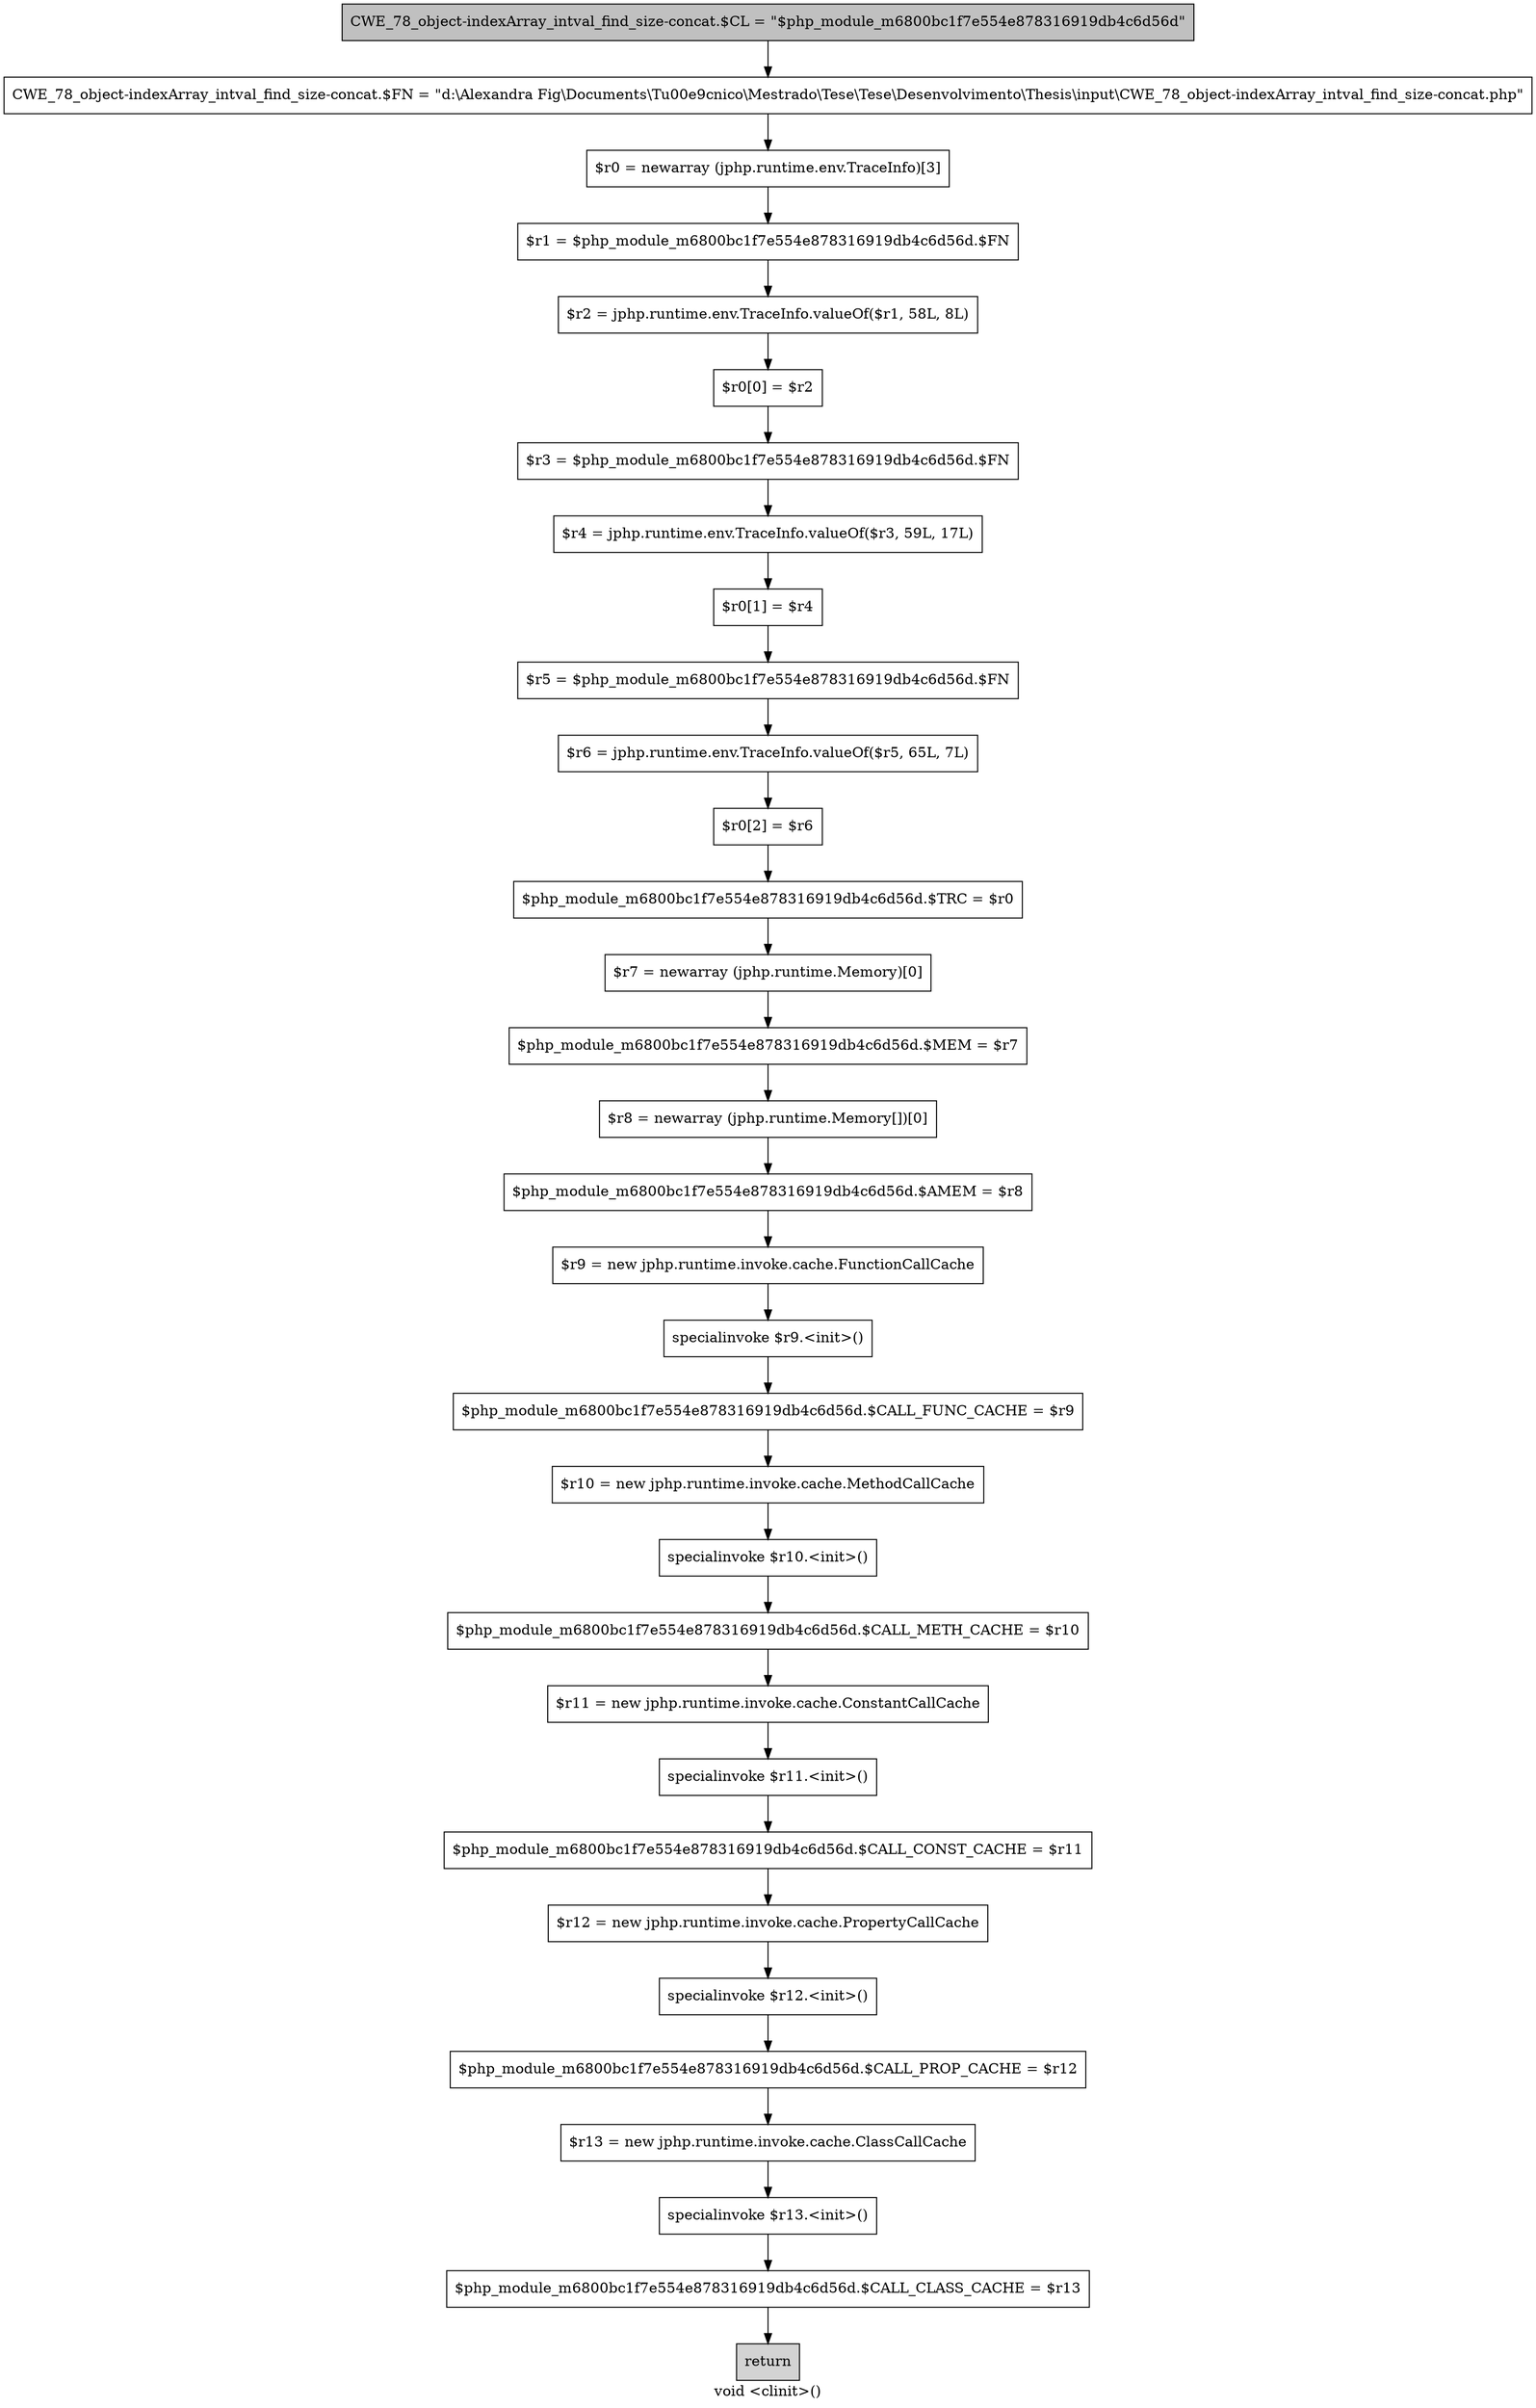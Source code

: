 digraph "void <clinit>()" {
    label="void <clinit>()";
    node [shape=box];
    "0" [style=filled,fillcolor=gray,label="CWE_78_object-indexArray_intval_find_size-concat.$CL = \"$php_module_m6800bc1f7e554e878316919db4c6d56d\"",];
    "1" [label="CWE_78_object-indexArray_intval_find_size-concat.$FN = \"d:\\Alexandra Fig\\Documents\\T\u00e9cnico\\Mestrado\\Tese\\Tese\\Desenvolvimento\\Thesis\\input\\CWE_78_object-indexArray_intval_find_size-concat.php\"",];
    "0"->"1";
    "2" [label="$r0 = newarray (jphp.runtime.env.TraceInfo)[3]",];
    "1"->"2";
    "3" [label="$r1 = $php_module_m6800bc1f7e554e878316919db4c6d56d.$FN",];
    "2"->"3";
    "4" [label="$r2 = jphp.runtime.env.TraceInfo.valueOf($r1, 58L, 8L)",];
    "3"->"4";
    "5" [label="$r0[0] = $r2",];
    "4"->"5";
    "6" [label="$r3 = $php_module_m6800bc1f7e554e878316919db4c6d56d.$FN",];
    "5"->"6";
    "7" [label="$r4 = jphp.runtime.env.TraceInfo.valueOf($r3, 59L, 17L)",];
    "6"->"7";
    "8" [label="$r0[1] = $r4",];
    "7"->"8";
    "9" [label="$r5 = $php_module_m6800bc1f7e554e878316919db4c6d56d.$FN",];
    "8"->"9";
    "10" [label="$r6 = jphp.runtime.env.TraceInfo.valueOf($r5, 65L, 7L)",];
    "9"->"10";
    "11" [label="$r0[2] = $r6",];
    "10"->"11";
    "12" [label="$php_module_m6800bc1f7e554e878316919db4c6d56d.$TRC = $r0",];
    "11"->"12";
    "13" [label="$r7 = newarray (jphp.runtime.Memory)[0]",];
    "12"->"13";
    "14" [label="$php_module_m6800bc1f7e554e878316919db4c6d56d.$MEM = $r7",];
    "13"->"14";
    "15" [label="$r8 = newarray (jphp.runtime.Memory[])[0]",];
    "14"->"15";
    "16" [label="$php_module_m6800bc1f7e554e878316919db4c6d56d.$AMEM = $r8",];
    "15"->"16";
    "17" [label="$r9 = new jphp.runtime.invoke.cache.FunctionCallCache",];
    "16"->"17";
    "18" [label="specialinvoke $r9.<init>()",];
    "17"->"18";
    "19" [label="$php_module_m6800bc1f7e554e878316919db4c6d56d.$CALL_FUNC_CACHE = $r9",];
    "18"->"19";
    "20" [label="$r10 = new jphp.runtime.invoke.cache.MethodCallCache",];
    "19"->"20";
    "21" [label="specialinvoke $r10.<init>()",];
    "20"->"21";
    "22" [label="$php_module_m6800bc1f7e554e878316919db4c6d56d.$CALL_METH_CACHE = $r10",];
    "21"->"22";
    "23" [label="$r11 = new jphp.runtime.invoke.cache.ConstantCallCache",];
    "22"->"23";
    "24" [label="specialinvoke $r11.<init>()",];
    "23"->"24";
    "25" [label="$php_module_m6800bc1f7e554e878316919db4c6d56d.$CALL_CONST_CACHE = $r11",];
    "24"->"25";
    "26" [label="$r12 = new jphp.runtime.invoke.cache.PropertyCallCache",];
    "25"->"26";
    "27" [label="specialinvoke $r12.<init>()",];
    "26"->"27";
    "28" [label="$php_module_m6800bc1f7e554e878316919db4c6d56d.$CALL_PROP_CACHE = $r12",];
    "27"->"28";
    "29" [label="$r13 = new jphp.runtime.invoke.cache.ClassCallCache",];
    "28"->"29";
    "30" [label="specialinvoke $r13.<init>()",];
    "29"->"30";
    "31" [label="$php_module_m6800bc1f7e554e878316919db4c6d56d.$CALL_CLASS_CACHE = $r13",];
    "30"->"31";
    "32" [style=filled,fillcolor=lightgray,label="return",];
    "31"->"32";
}
